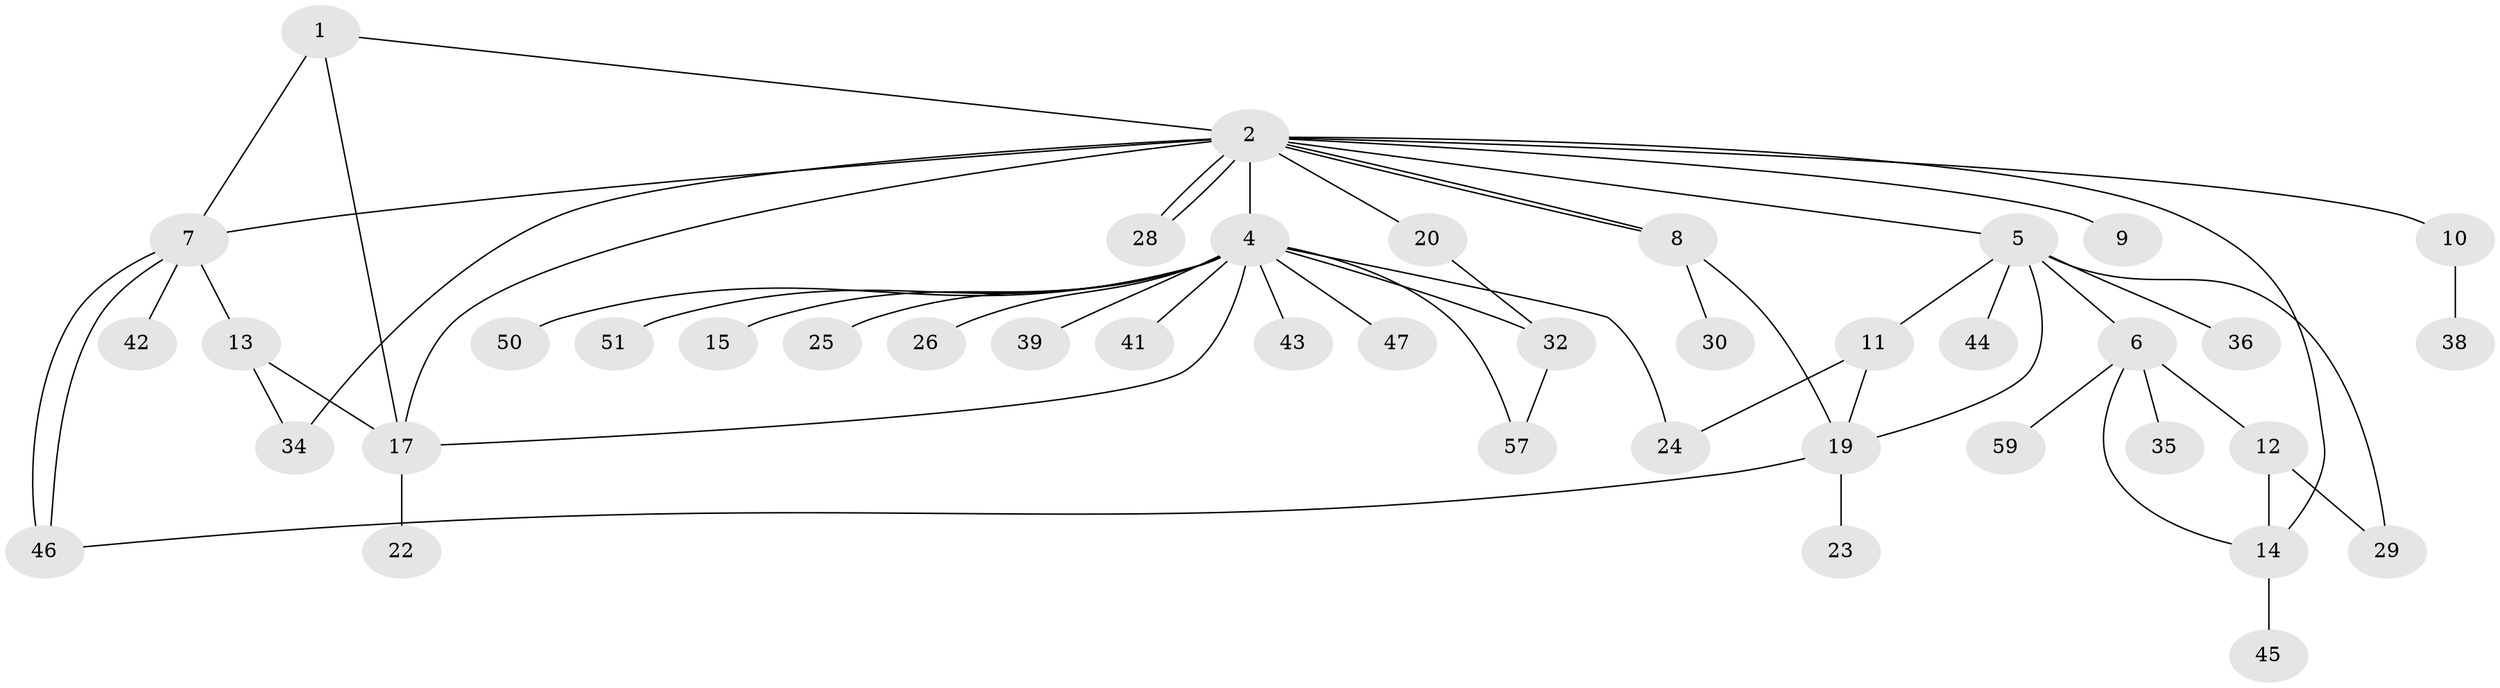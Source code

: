 // Generated by graph-tools (version 1.1) at 2025/23/03/03/25 07:23:53]
// undirected, 42 vertices, 58 edges
graph export_dot {
graph [start="1"]
  node [color=gray90,style=filled];
  1;
  2 [super="+3"];
  4 [super="+40"];
  5 [super="+55"];
  6 [super="+18"];
  7 [super="+27"];
  8 [super="+49"];
  9;
  10 [super="+56"];
  11 [super="+53"];
  12 [super="+33"];
  13 [super="+58"];
  14 [super="+16"];
  15;
  17 [super="+37"];
  19 [super="+21"];
  20;
  22;
  23;
  24;
  25;
  26;
  28 [super="+54"];
  29 [super="+52"];
  30 [super="+31"];
  32 [super="+48"];
  34;
  35;
  36;
  38;
  39;
  41;
  42;
  43;
  44;
  45;
  46;
  47;
  50;
  51;
  57;
  59;
  1 -- 2;
  1 -- 7;
  1 -- 17;
  2 -- 4 [weight=2];
  2 -- 5;
  2 -- 7;
  2 -- 8;
  2 -- 8;
  2 -- 9;
  2 -- 17;
  2 -- 28;
  2 -- 28;
  2 -- 34;
  2 -- 20;
  2 -- 10;
  2 -- 14;
  4 -- 15;
  4 -- 24;
  4 -- 25;
  4 -- 26;
  4 -- 39;
  4 -- 41;
  4 -- 43;
  4 -- 47;
  4 -- 50;
  4 -- 51;
  4 -- 57;
  4 -- 17;
  4 -- 32;
  5 -- 6;
  5 -- 11;
  5 -- 19;
  5 -- 29;
  5 -- 36;
  5 -- 44;
  6 -- 12;
  6 -- 14;
  6 -- 59;
  6 -- 35;
  7 -- 13;
  7 -- 42;
  7 -- 46;
  7 -- 46;
  8 -- 30;
  8 -- 19;
  10 -- 38;
  11 -- 19;
  11 -- 24;
  12 -- 14;
  12 -- 29;
  13 -- 17;
  13 -- 34;
  14 -- 45;
  17 -- 22;
  19 -- 23;
  19 -- 46;
  20 -- 32;
  32 -- 57;
}
